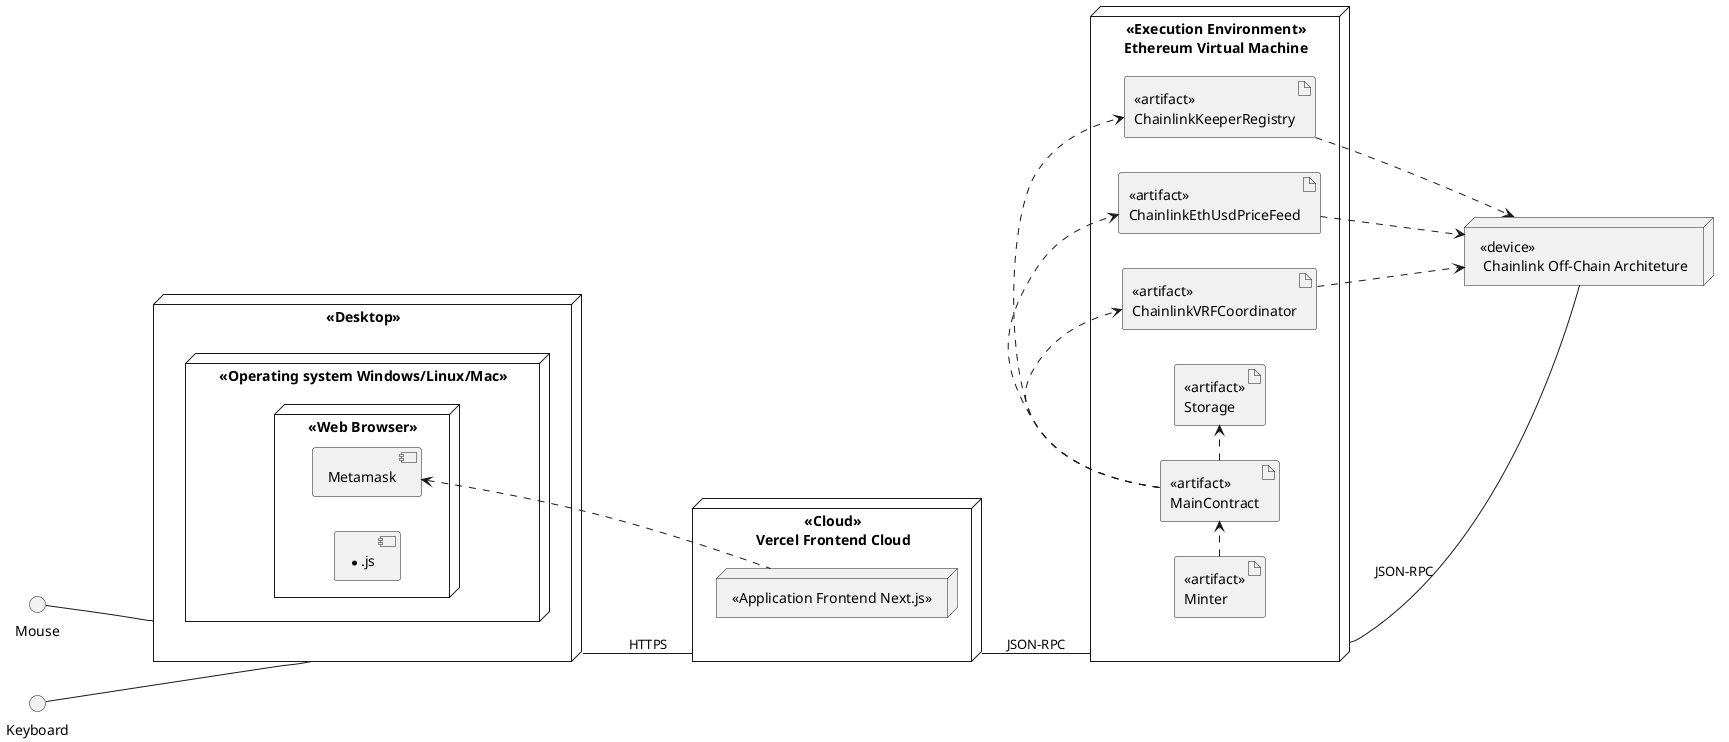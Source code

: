 @startuml
left to right direction

interface Mouse
interface Keyboard
node "<<Desktop>>" as dk {
node "<<Operating system Windows/Linux/Mac>>" {
node "<<Web Browser>>" {
component [*.js] as js
component Metamask
}
}
}

Keyboard -- dk
Mouse -- dk
node "<<Cloud>>\nVercel Frontend Cloud" as vercelNode {
node "<<Application Frontend Next.js>>" as frontEnd
}
dk -- vercelNode : HTTPS
frontEnd .left-> Metamask

node "<<Execution Environment>>\nEthereum Virtual Machine" as EVM {

artifact "<<artifact>>\nMainContract" as main
artifact "<<artifact>>\nMinter" as minter
artifact "<<artifact>>\nStorage" as storage
artifact "<<artifact>>\nChainlinkVRFCoordinator" as vrf
artifact "<<artifact>>\nChainlinkKeeperRegistry" as automation
artifact "<<artifact>>\nChainlinkEthUsdPriceFeed" as priceFeed
main .> automation
main .> priceFeed
main .> vrf
main .> storage
minter .> main
}

vercelNode -- EVM : JSON-RPC

node "<<device>>\n Chainlink Off-Chain Architeture" as offChain

EVM -- offChain : "JSON-RPC"


automation .right-> offChain
vrf .right-> offChain
priceFeed .right-> offChain
@enduml
